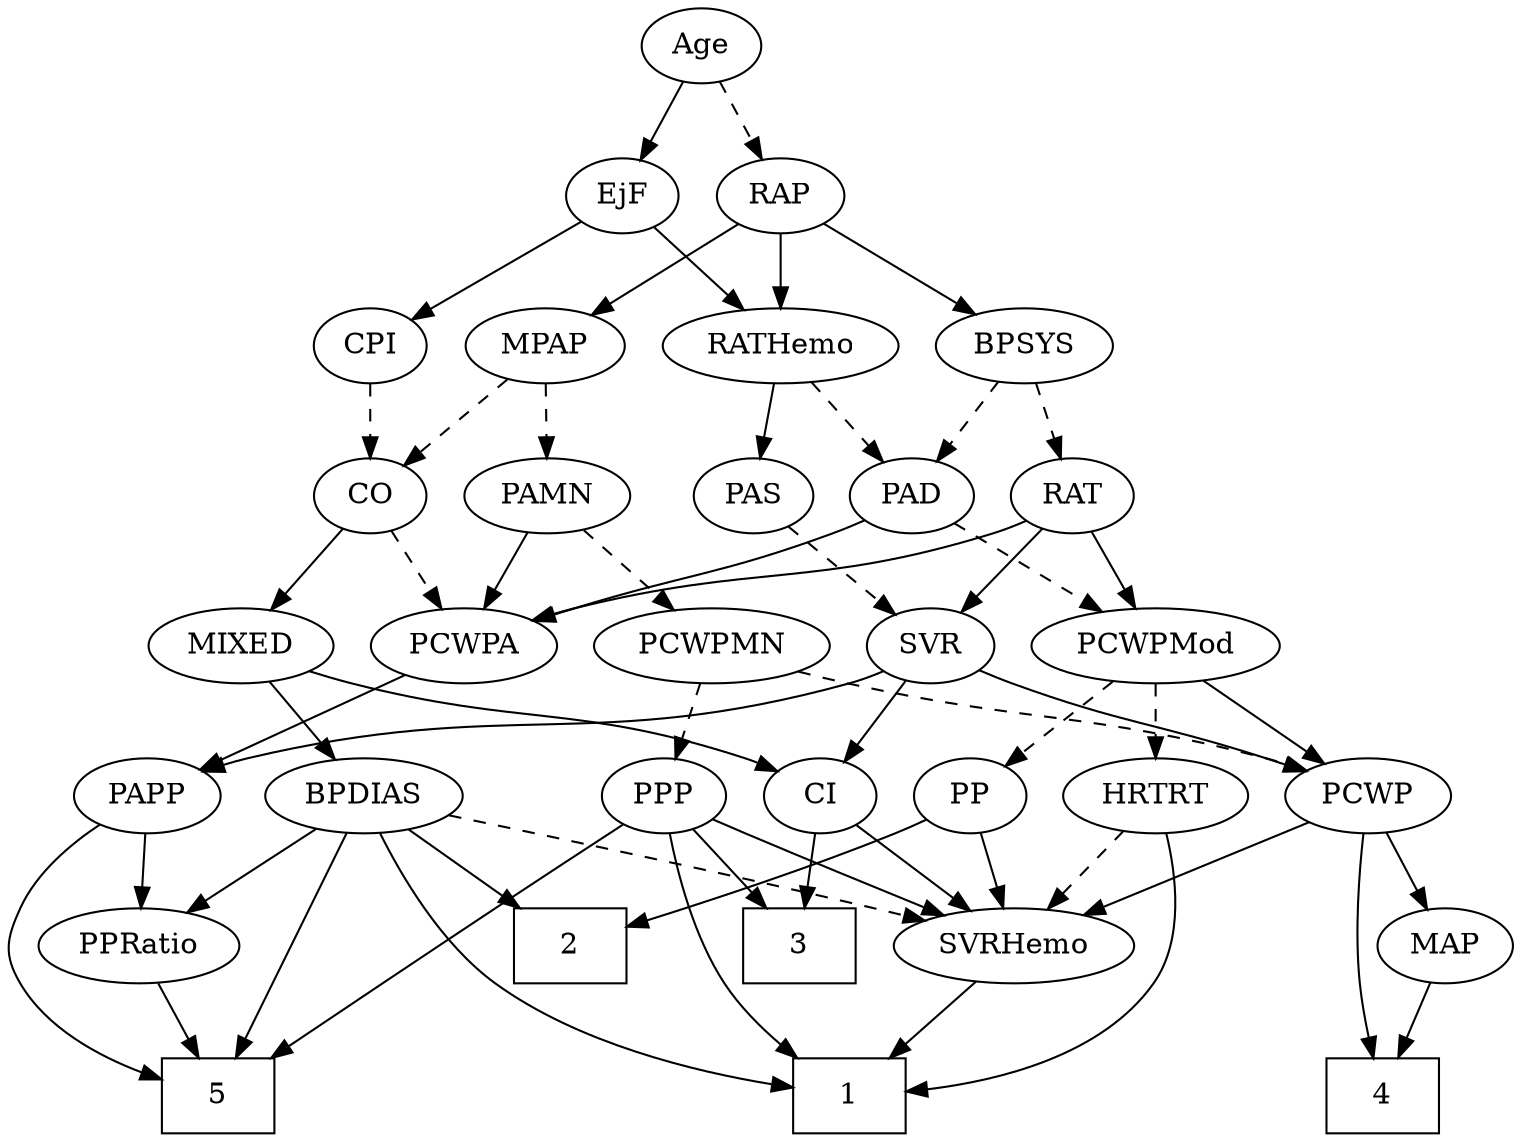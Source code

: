 strict digraph {
	graph [bb="0,0,668.36,540"];
	node [label="\N"];
	1	[height=0.5,
		pos="285,18",
		shape=box,
		width=0.75];
	2	[height=0.5,
		pos="415,90",
		shape=box,
		width=0.75];
	3	[height=0.5,
		pos="305,90",
		shape=box,
		width=0.75];
	4	[height=0.5,
		pos="27,18",
		shape=box,
		width=0.75];
	5	[height=0.5,
		pos="580,18",
		shape=box,
		width=0.75];
	Age	[height=0.5,
		pos="351,522",
		width=0.75];
	EjF	[height=0.5,
		pos="388,450",
		width=0.75];
	Age -> EjF	[pos="e,379.46,467.15 359.58,504.76 364.06,496.28 369.65,485.71 374.68,476.2",
		style=solid];
	RAP	[height=0.5,
		pos="315,450",
		width=0.77632];
	Age -> RAP	[pos="e,323.55,467.63 342.65,504.76 338.35,496.4 333.01,486.02 328.17,476.61",
		style=dashed];
	RATHemo	[height=0.5,
		pos="315,378",
		width=1.3721];
	EjF -> RATHemo	[pos="e,331.79,395.1 373.23,434.83 363.48,425.49 350.48,413.02 339.24,402.24",
		style=solid];
	CPI	[height=0.5,
		pos="497,378",
		width=0.75];
	EjF -> CPI	[pos="e,478.23,391.05 406.99,436.81 424.34,425.67 450.19,409.06 469.74,396.5",
		style=solid];
	MPAP	[height=0.5,
		pos="417,378",
		width=0.97491];
	RAP -> MPAP	[pos="e,396.66,392.96 333.71,436.16 348.89,425.74 370.56,410.87 387.99,398.91",
		style=solid];
	BPSYS	[height=0.5,
		pos="210,378",
		width=1.0471];
	RAP -> BPSYS	[pos="e,231.14,393.09 296.23,436.49 280.51,426.01 257.81,410.87 239.64,398.76",
		style=solid];
	RAP -> RATHemo	[pos="e,315,396.1 315,431.7 315,423.98 315,414.71 315,406.11",
		style=solid];
	MIXED	[height=0.5,
		pos="544,234",
		width=1.1193];
	BPDIAS	[height=0.5,
		pos="512,162",
		width=1.1735];
	MIXED -> BPDIAS	[pos="e,519.67,179.79 536.25,216.05 532.56,207.97 528.06,198.12 523.94,189.11",
		style=solid];
	CI	[height=0.5,
		pos="297,162",
		width=0.75];
	MIXED -> CI	[pos="e,317.61,173.69 513.85,221.93 507.66,219.83 501.15,217.74 495,216 424.04,195.88 402.78,203.89 333,180 331.09,179.35 329.14,178.62 \
327.2,177.84",
		style=solid];
	CO	[height=0.5,
		pos="497,306",
		width=0.75];
	MPAP -> CO	[pos="e,481.15,320.87 433.97,362.15 445.4,352.15 460.65,338.8 473.29,327.75",
		style=dashed];
	PAMN	[height=0.5,
		pos="416,306",
		width=1.011];
	MPAP -> PAMN	[pos="e,416.24,324.1 416.75,359.7 416.64,351.98 416.51,342.71 416.39,334.11",
		style=dashed];
	PAD	[height=0.5,
		pos="251,306",
		width=0.79437];
	BPSYS -> PAD	[pos="e,241.35,323.47 219.72,360.41 224.62,352.04 230.67,341.71 236.14,332.37",
		style=dashed];
	RAT	[height=0.5,
		pos="177,306",
		width=0.75827];
	BPSYS -> RAT	[pos="e,184.69,323.31 202.01,360.05 198.1,351.77 193.32,341.62 188.99,332.42",
		style=dashed];
	PCWPMod	[height=0.5,
		pos="140,234",
		width=1.4443];
	PAD -> PCWPMod	[pos="e,164.03,250.16 231.41,292.65 215.18,282.41 191.78,267.66 172.72,255.63",
		style=dashed];
	PCWPA	[height=0.5,
		pos="444,234",
		width=1.1555];
	PAD -> PCWPA	[pos="e,412.17,245.71 273.36,294.59 278.46,292.33 283.89,290.01 289,288 299.86,283.72 360.56,263.13 402.7,248.91",
		style=solid];
	CO -> MIXED	[pos="e,532.72,251.8 507.67,289.12 513.39,280.59 520.58,269.89 527.05,260.25",
		style=solid];
	CO -> PCWPA	[pos="e,456.47,251.47 485.24,289.46 478.57,280.65 470.07,269.43 462.52,259.46",
		style=dashed];
	PAS	[height=0.5,
		pos="325,306",
		width=0.75];
	SVR	[height=0.5,
		pos="238,234",
		width=0.77632];
	PAS -> SVR	[pos="e,254.72,248.46 308.23,291.5 295.35,281.14 277.37,266.67 262.82,254.97",
		style=dashed];
	PAMN -> PCWPA	[pos="e,437.28,251.79 422.78,288.05 426.01,279.97 429.95,270.12 433.56,261.11",
		style=solid];
	PCWPMN	[height=0.5,
		pos="334,234",
		width=1.3902];
	PAMN -> PCWPMN	[pos="e,352.5,250.8 398.61,290.15 387.5,280.67 372.89,268.2 360.37,257.51",
		style=dashed];
	RATHemo -> PAD	[pos="e,264.89,322.19 300.16,360.76 291.68,351.5 280.93,339.73 271.64,329.58",
		style=dashed];
	RATHemo -> PAS	[pos="e,322.56,324.1 317.47,359.7 318.57,351.98 319.9,342.71 321.13,334.11",
		style=solid];
	CPI -> CO	[pos="e,497,324.1 497,359.7 497,351.98 497,342.71 497,334.11",
		style=dashed];
	RAT -> SVR	[pos="e,224.79,250.16 190.24,289.81 198.39,280.45 209,268.28 218.14,257.79",
		style=solid];
	RAT -> PCWPMod	[pos="e,149.05,252.12 168.42,288.76 164.06,280.53 158.67,270.32 153.75,261.02",
		style=solid];
	RAT -> PCWPA	[pos="e,412.9,246.05 197.97,294.05 202.81,291.82 208.01,289.65 213,288 290.46,262.39 314.15,272.94 393,252 396.35,251.11 399.8,250.12 \
403.25,249.08",
		style=solid];
	PCWP	[height=0.5,
		pos="47,162",
		width=0.97491];
	SVR -> PCWP	[pos="e,73.909,173.65 216.27,222.51 211.3,220.25 206,217.96 201,216 153.11,197.23 139.45,197.28 91,180 88.483,179.1 85.894,178.16 83.29,\
177.19",
		style=solid];
	SVR -> CI	[pos="e,284.22,178.16 250.8,217.81 258.61,208.55 268.75,196.52 277.53,186.09",
		style=solid];
	PAPP	[height=0.5,
		pos="611,162",
		width=0.88464];
	SVR -> PAPP	[pos="e,585.65,173.13 259.1,221.96 264.19,219.68 269.7,217.51 275,216 399.06,180.66 437.47,209.71 563,180 567.21,179 571.56,177.77 575.85,\
176.42",
		style=solid];
	PP	[height=0.5,
		pos="225,162",
		width=0.75];
	PCWPMod -> PP	[pos="e,208.65,176.47 159.29,217.12 171.62,206.96 187.71,193.71 200.88,182.86",
		style=dashed];
	PCWPMod -> PCWP	[pos="e,65.999,177.3 119.36,217.46 106.03,207.43 88.542,194.27 74.097,183.4",
		style=solid];
	HRTRT	[height=0.5,
		pos="140,162",
		width=1.1013];
	PCWPMod -> HRTRT	[pos="e,140,180.1 140,215.7 140,207.98 140,198.71 140,190.11",
		style=dashed];
	PCWPA -> PAPP	[pos="e,586.2,173.39 472.71,220.97 501.57,208.87 546.07,190.21 576.76,177.35",
		style=solid];
	PPP	[height=0.5,
		pos="369,162",
		width=0.75];
	PCWPMN -> PPP	[pos="e,360.85,179.31 342.47,216.05 346.62,207.77 351.69,197.62 356.29,188.42",
		style=dashed];
	PCWPMN -> PCWP	[pos="e,73.267,174.01 296.99,221.8 289.73,219.76 282.15,217.73 275,216 194,196.45 171.06,203.1 91,180 88.362,179.24 85.66,178.39 82.956,\
177.48",
		style=dashed];
	SVRHemo	[height=0.5,
		pos="210,90",
		width=1.3902];
	SVRHemo -> 1	[pos="e,266.65,36.124 227.4,72.765 236.87,63.925 248.77,52.817 259.29,42.997",
		style=solid];
	BPDIAS -> 1	[pos="e,312.18,22.16 504.62,144.05 495.07,124.02 476.55,91.005 451,72 412.56,43.408 358.15,29.908 322.24,23.77",
		style=solid];
	BPDIAS -> 2	[pos="e,438.61,108.04 491.43,146.15 478.51,136.83 461.57,124.61 446.92,114.04",
		style=solid];
	BPDIAS -> 5	[pos="e,571.73,36.268 520.07,144.15 531.76,119.73 553.54,74.265 567.37,45.375",
		style=solid];
	BPDIAS -> SVRHemo	[pos="e,247.35,102.16 474.36,153.59 426.44,143.97 341.21,126.26 269,108 265.16,107.03 261.19,105.98 257.2,104.9",
		style=dashed];
	PPRatio	[height=0.5,
		pos="614,90",
		width=1.1013];
	BPDIAS -> PPRatio	[pos="e,593.1,105.35 533.63,146.15 548.43,136 568.24,122.4 584.49,111.25",
		style=solid];
	MAP	[height=0.5,
		pos="56,90",
		width=0.84854];
	MAP -> 4	[pos="e,34.228,36.447 49.127,72.411 45.831,64.454 41.799,54.722 38.084,45.756",
		style=solid];
	PP -> 2	[pos="e,387.96,99.312 246.15,150.54 250.98,148.28 256.13,145.98 261,144 300.47,127.95 346.83,112.43 378.3,102.38",
		style=solid];
	PP -> SVRHemo	[pos="e,213.7,108.28 221.37,144.05 219.7,136.26 217.68,126.82 215.8,118.08",
		style=solid];
	PPP -> 1	[pos="e,308.13,36.215 366.27,143.85 362.71,125.08 355.17,94.661 341,72 334.29,61.271 324.9,51.239 315.72,42.852",
		style=solid];
	PPP -> 3	[pos="e,320.58,108.04 355.43,146.15 347.3,137.26 336.76,125.74 327.43,115.53",
		style=solid];
	PPP -> 5	[pos="e,555.42,36.284 388,148.95 404.68,138.31 429.57,122.31 451,108 483.93,86.005 521.12,60.251 547.07,42.123",
		style=solid];
	PPP -> SVRHemo	[pos="e,241.22,104.1 347.74,150.81 342.91,148.54 337.79,146.16 333,144 305.71,131.68 274.76,118.35 250.73,108.14",
		style=solid];
	PPRatio -> 5	[pos="e,588.39,36.275 605.77,72.055 601.9,64.091 597.2,54.411 592.88,45.51",
		style=solid];
	PCWP -> 4	[pos="e,21.072,36.005 34.497,144.84 27.562,134.83 19.624,121.38 16,108 10.452,87.525 13.926,63.632 18.39,45.761",
		style=solid];
	PCWP -> SVRHemo	[pos="e,179.15,104.25 73.189,149.75 99.255,138.56 139.61,121.23 169.75,108.28",
		style=solid];
	PCWP -> MAP	[pos="e,53.801,108.1 49.225,143.7 50.217,135.98 51.408,126.71 52.514,118.11",
		style=solid];
	CI -> 3	[pos="e,303.05,108.1 298.98,143.7 299.86,135.98 300.92,126.71 301.9,118.11",
		style=solid];
	CI -> SVRHemo	[pos="e,229.46,106.65 280.23,147.5 268.09,137.74 251.42,124.33 237.37,113.02",
		style=solid];
	PAPP -> 5	[pos="e,607.37,28.33 630.46,147.47 642.32,137.97 656.42,124.11 663,108 669.05,93.189 670.69,86.032 663,72 653.09,53.909 634.08,41.098 \
616.76,32.608",
		style=solid];
	PAPP -> PPRatio	[pos="e,613.27,108.1 611.74,143.7 612.07,135.98 612.47,126.71 612.84,118.11",
		style=solid];
	HRTRT -> 1	[pos="e,257.78,21.658 137.33,144.01 135.26,124.55 134.99,92.686 151,72 174.18,42.047 216.8,28.986 247.77,23.313",
		style=solid];
	HRTRT -> SVRHemo	[pos="e,193.69,107.31 155.88,145.12 164.88,136.12 176.32,124.68 186.35,114.65",
		style=dashed];
}
